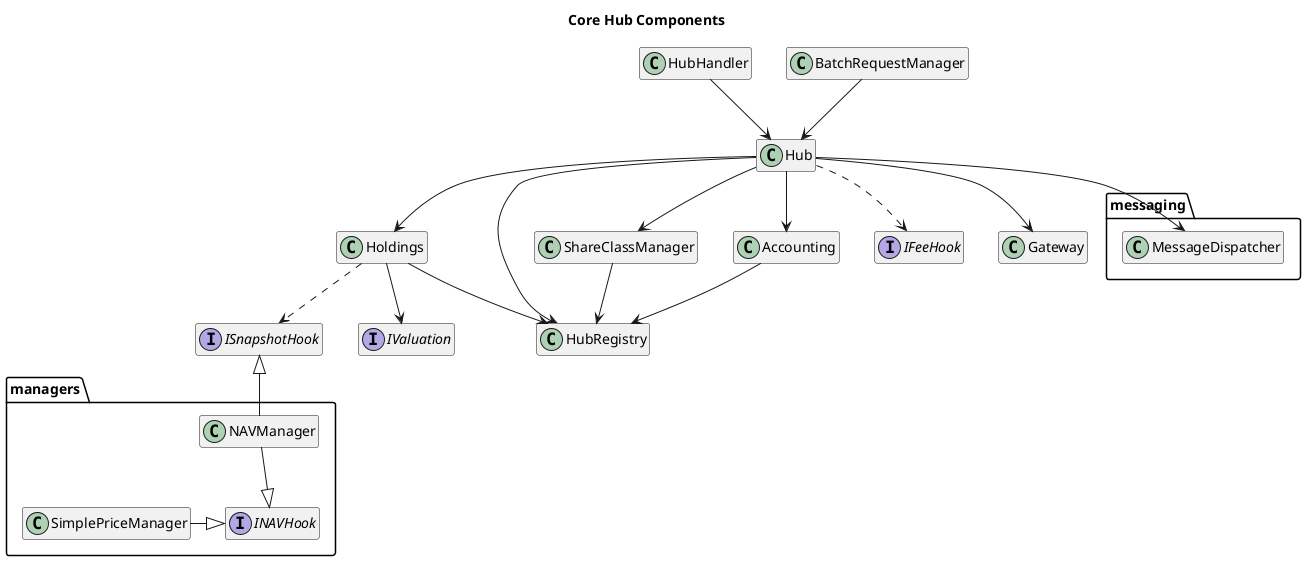 @startuml hub
title Core Hub Components
hide empty members

package messaging {
    class MessageDispatcher
}

package managers {
    class NAVManager
    class SimplePriceManager
    interface INAVHook
}

class Hub
class HubHandler
class Holdings
class HubRegistry
class ShareClassManager
class Accounting
class BatchRequestManager

interface ISnapshotHook
interface IValuation
interface IFeeHook

Hub --> Holdings
Hub --> HubRegistry
Hub --> ShareClassManager
Hub --> Accounting
Hub --> MessageDispatcher
Hub --> Gateway
Hub ..> IFeeHook

HubHandler --> Hub

BatchRequestManager --> Hub

Holdings --> HubRegistry
Holdings --> IValuation
Holdings ..> ISnapshotHook

ShareClassManager --> HubRegistry
Accounting --> HubRegistry

NAVManager -up-|> ISnapshotHook
NAVManager -down-|> INAVHook

SimplePriceManager -|> INAVHook

@enduml
